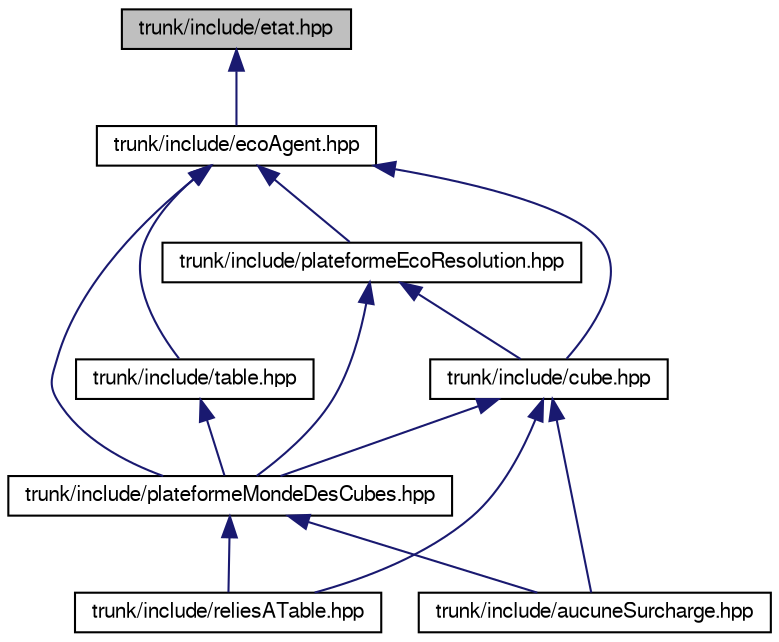 digraph G
{
  edge [fontname="FreeSans",fontsize="10",labelfontname="FreeSans",labelfontsize="10"];
  node [fontname="FreeSans",fontsize="10",shape=record];
  Node1 [label="trunk/include/etat.hpp",height=0.2,width=0.4,color="black", fillcolor="grey75", style="filled" fontcolor="black"];
  Node1 -> Node2 [dir=back,color="midnightblue",fontsize="10",style="solid",fontname="FreeSans"];
  Node2 [label="trunk/include/ecoAgent.hpp",height=0.2,width=0.4,color="black", fillcolor="white", style="filled",URL="$ecoAgent_8hpp.html",tooltip="Mise en place de la classe abstraite EcoAgent."];
  Node2 -> Node3 [dir=back,color="midnightblue",fontsize="10",style="solid",fontname="FreeSans"];
  Node3 [label="trunk/include/plateformeEcoResolution.hpp",height=0.2,width=0.4,color="black", fillcolor="white", style="filled",URL="$plateformeEcoResolution_8hpp.html",tooltip="Plateforme abstraite d&#39;eco-resolution."];
  Node3 -> Node4 [dir=back,color="midnightblue",fontsize="10",style="solid",fontname="FreeSans"];
  Node4 [label="trunk/include/plateformeMondeDesCubes.hpp",height=0.2,width=0.4,color="black", fillcolor="white", style="filled",URL="$plateformeMondeDesCubes_8hpp.html",tooltip="Plateforme d&#39;eco-resolution appliquee au monde des cubes."];
  Node4 -> Node5 [dir=back,color="midnightblue",fontsize="10",style="solid",fontname="FreeSans"];
  Node5 [label="trunk/include/aucuneSurcharge.hpp",height=0.2,width=0.4,color="black", fillcolor="white", style="filled",URL="$aucuneSurcharge_8hpp.html",tooltip="verification de la regle : est-ce que chaque cube porte au plus un cube?"];
  Node4 -> Node6 [dir=back,color="midnightblue",fontsize="10",style="solid",fontname="FreeSans"];
  Node6 [label="trunk/include/reliesATable.hpp",height=0.2,width=0.4,color="black", fillcolor="white", style="filled",URL="$reliesATable_8hpp.html",tooltip="verification de la regle : est-ce que tous les cubes sont et seront relies directement..."];
  Node3 -> Node7 [dir=back,color="midnightblue",fontsize="10",style="solid",fontname="FreeSans"];
  Node7 [label="trunk/include/cube.hpp",height=0.2,width=0.4,color="black", fillcolor="white", style="filled",URL="$cube_8hpp.html",tooltip="Implementation du module cube qui est un derive d&#39;un EcoAgent."];
  Node7 -> Node4 [dir=back,color="midnightblue",fontsize="10",style="solid",fontname="FreeSans"];
  Node7 -> Node5 [dir=back,color="midnightblue",fontsize="10",style="solid",fontname="FreeSans"];
  Node7 -> Node6 [dir=back,color="midnightblue",fontsize="10",style="solid",fontname="FreeSans"];
  Node2 -> Node4 [dir=back,color="midnightblue",fontsize="10",style="solid",fontname="FreeSans"];
  Node2 -> Node8 [dir=back,color="midnightblue",fontsize="10",style="solid",fontname="FreeSans"];
  Node8 [label="trunk/include/table.hpp",height=0.2,width=0.4,color="black", fillcolor="white", style="filled",URL="$table_8hpp.html",tooltip="Implementation du module table qui est un derive d&#39;un EcoAgent."];
  Node8 -> Node4 [dir=back,color="midnightblue",fontsize="10",style="solid",fontname="FreeSans"];
  Node2 -> Node7 [dir=back,color="midnightblue",fontsize="10",style="solid",fontname="FreeSans"];
}
